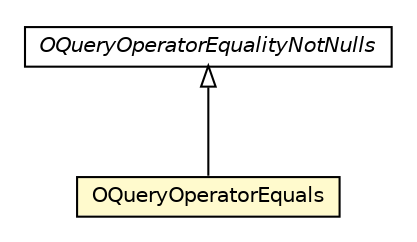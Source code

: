 #!/usr/local/bin/dot
#
# Class diagram 
# Generated by UMLGraph version R5_6-24-gf6e263 (http://www.umlgraph.org/)
#

digraph G {
	edge [fontname="Helvetica",fontsize=10,labelfontname="Helvetica",labelfontsize=10];
	node [fontname="Helvetica",fontsize=10,shape=plaintext];
	nodesep=0.25;
	ranksep=0.5;
	// com.orientechnologies.orient.core.sql.operator.OQueryOperatorEqualityNotNulls
	c2886632 [label=<<table title="com.orientechnologies.orient.core.sql.operator.OQueryOperatorEqualityNotNulls" border="0" cellborder="1" cellspacing="0" cellpadding="2" port="p" href="./OQueryOperatorEqualityNotNulls.html">
		<tr><td><table border="0" cellspacing="0" cellpadding="1">
<tr><td align="center" balign="center"><font face="Helvetica-Oblique"> OQueryOperatorEqualityNotNulls </font></td></tr>
		</table></td></tr>
		</table>>, URL="./OQueryOperatorEqualityNotNulls.html", fontname="Helvetica", fontcolor="black", fontsize=10.0];
	// com.orientechnologies.orient.core.sql.operator.OQueryOperatorEquals
	c2886634 [label=<<table title="com.orientechnologies.orient.core.sql.operator.OQueryOperatorEquals" border="0" cellborder="1" cellspacing="0" cellpadding="2" port="p" bgcolor="lemonChiffon" href="./OQueryOperatorEquals.html">
		<tr><td><table border="0" cellspacing="0" cellpadding="1">
<tr><td align="center" balign="center"> OQueryOperatorEquals </td></tr>
		</table></td></tr>
		</table>>, URL="./OQueryOperatorEquals.html", fontname="Helvetica", fontcolor="black", fontsize=10.0];
	//com.orientechnologies.orient.core.sql.operator.OQueryOperatorEquals extends com.orientechnologies.orient.core.sql.operator.OQueryOperatorEqualityNotNulls
	c2886632:p -> c2886634:p [dir=back,arrowtail=empty];
}

